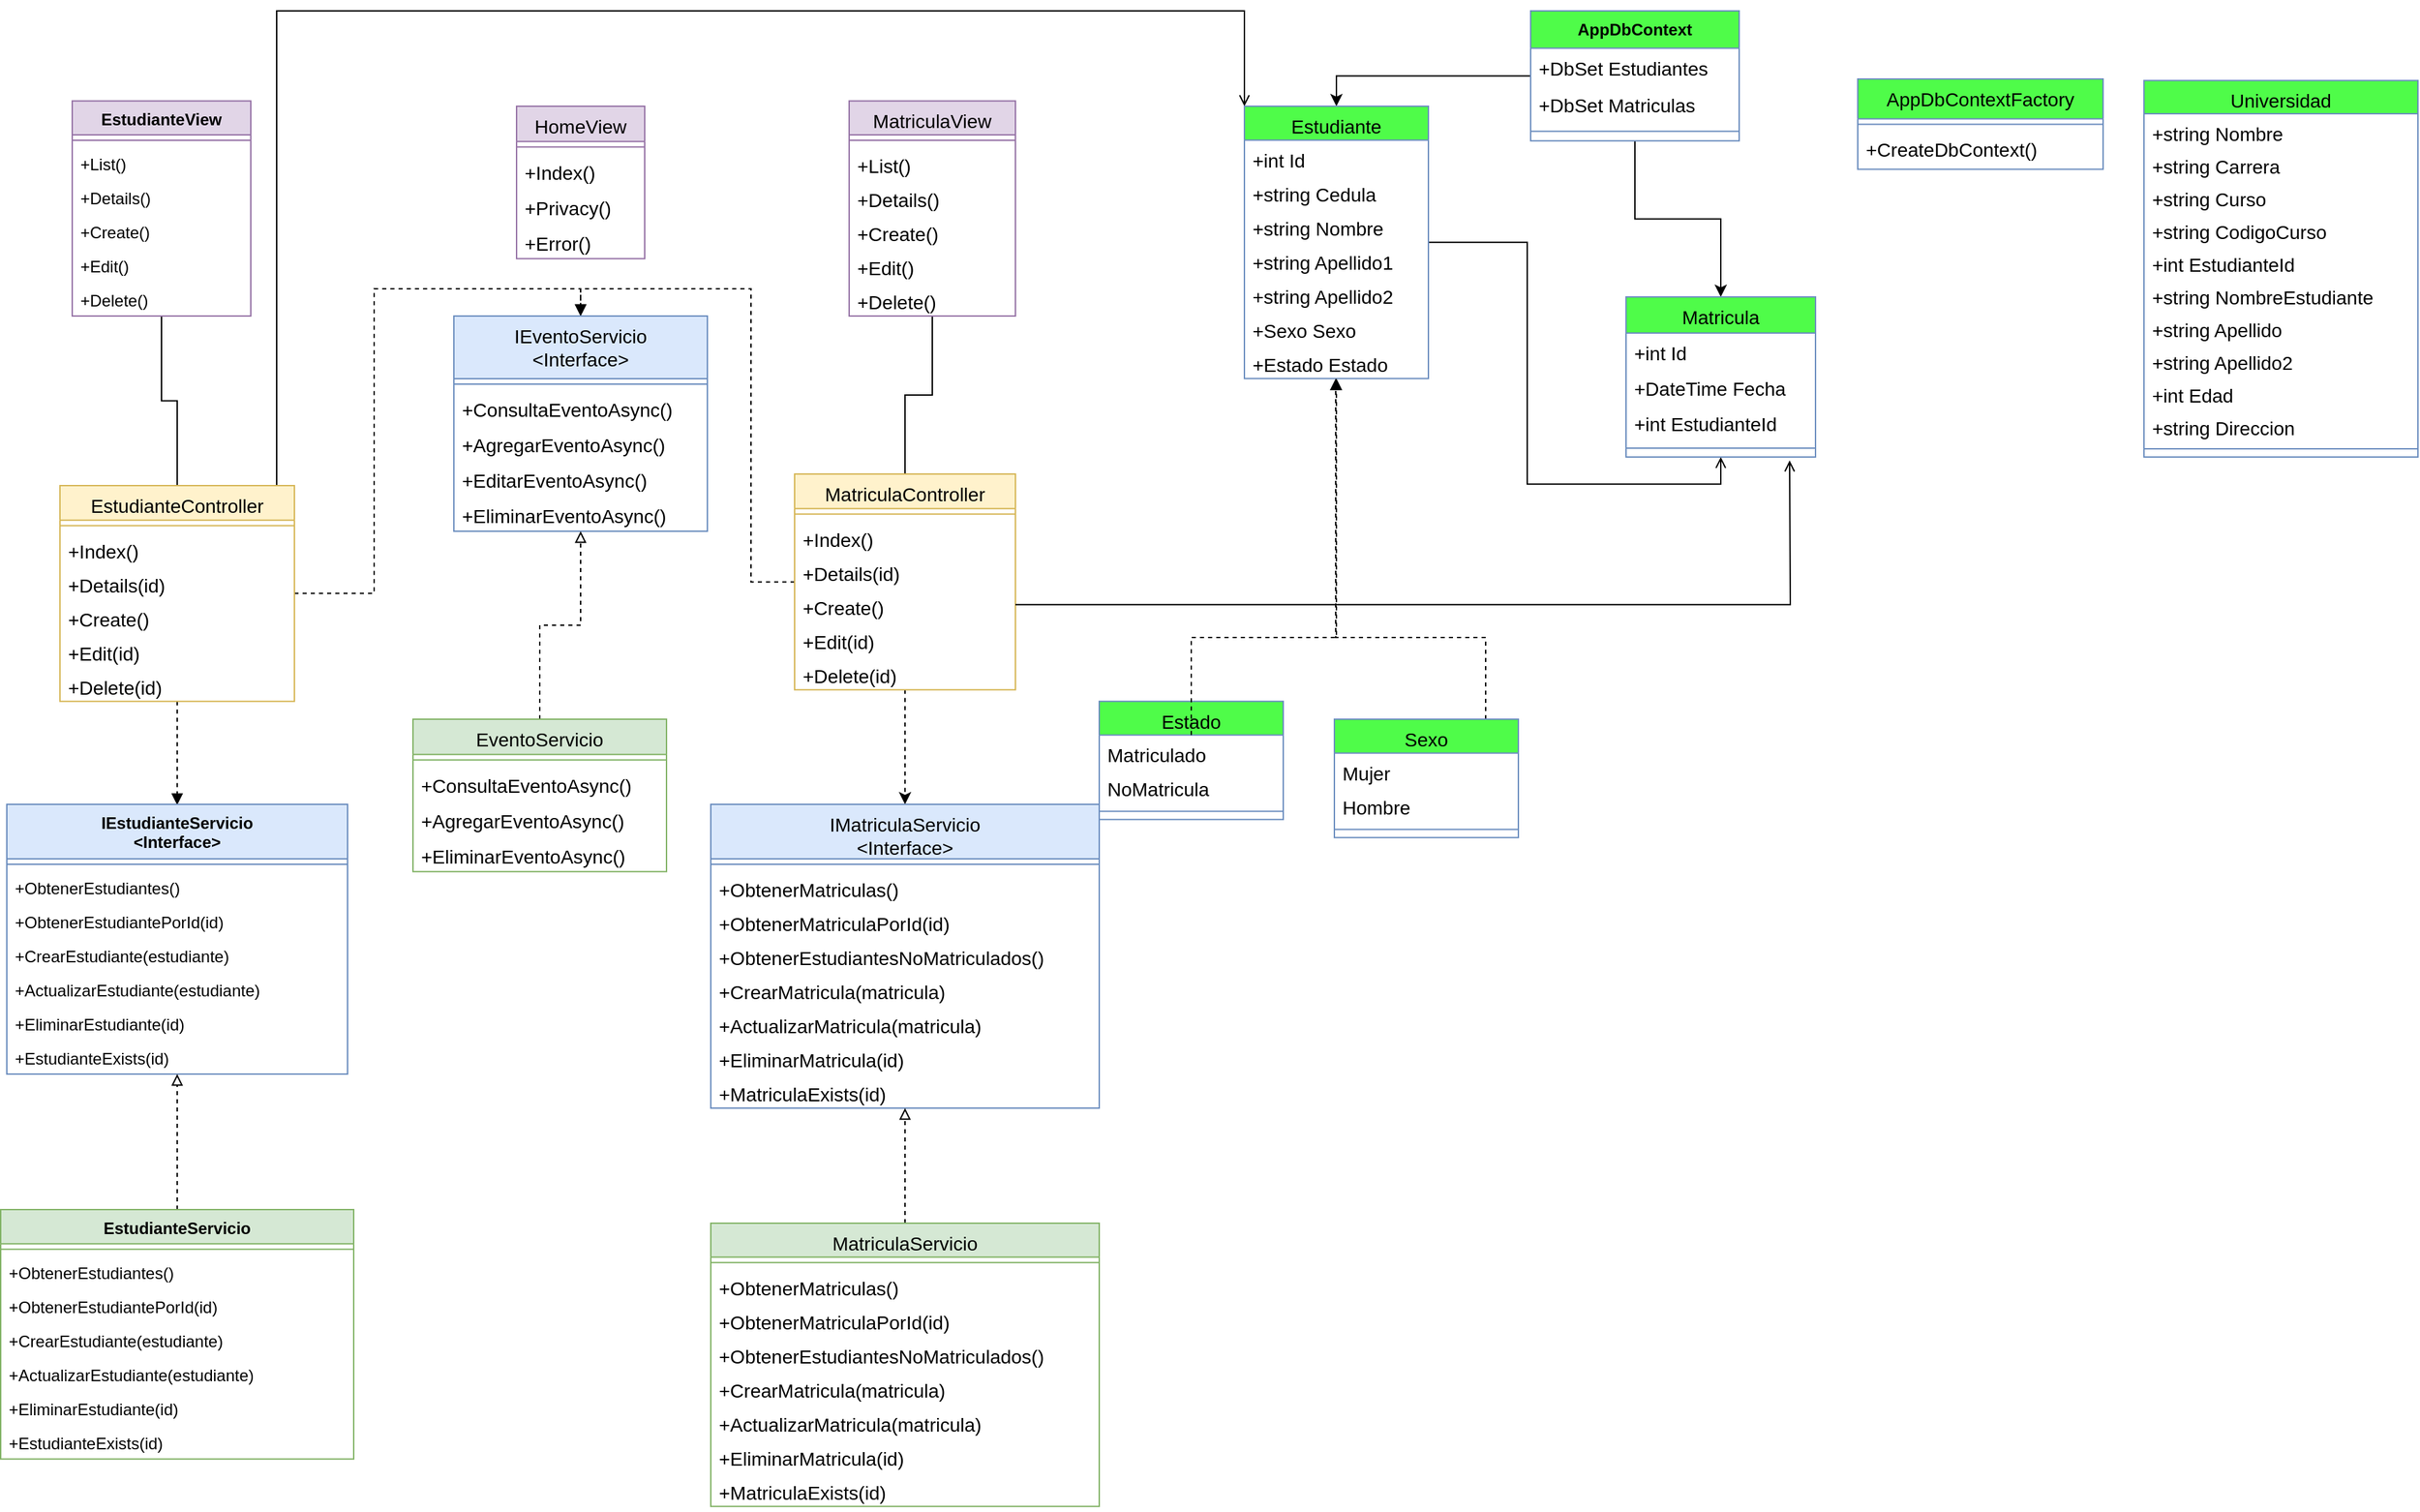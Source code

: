 <mxfile version="24.7.2" type="github">
  <diagram name="Página-1" id="KlLke5Kc2Lsp7d3f3QBQ">
    <mxGraphModel dx="2607" dy="1415" grid="1" gridSize="10" guides="1" tooltips="1" connect="1" arrows="1" fold="1" page="1" pageScale="1" pageWidth="827" pageHeight="1169" math="0" shadow="0">
      <root>
        <mxCell id="0" />
        <mxCell id="1" parent="0" />
        <mxCell id="TjqHUCjeoD6X1ulXglFG-1" style="edgeStyle=orthogonalEdgeStyle;rounded=0;orthogonalLoop=1;jettySize=auto;html=1;endArrow=block;endFill=1;dashed=1;fontStyle=0;fontSize=14;" parent="1" source="TjqHUCjeoD6X1ulXglFG-2" edge="1">
          <mxGeometry relative="1" as="geometry">
            <mxPoint x="257" y="773" as="targetPoint" />
          </mxGeometry>
        </mxCell>
        <mxCell id="iIenMckVEwDEyIIknZiC-3" style="edgeStyle=orthogonalEdgeStyle;rounded=0;orthogonalLoop=1;jettySize=auto;html=1;entryX=0.5;entryY=0;entryDx=0;entryDy=0;endArrow=block;endFill=1;dashed=1;" edge="1" parent="1" source="TjqHUCjeoD6X1ulXglFG-2" target="TjqHUCjeoD6X1ulXglFG-60">
          <mxGeometry relative="1" as="geometry" />
        </mxCell>
        <mxCell id="iIenMckVEwDEyIIknZiC-7" style="edgeStyle=orthogonalEdgeStyle;rounded=0;orthogonalLoop=1;jettySize=auto;html=1;endArrow=none;endFill=0;" edge="1" parent="1" source="TjqHUCjeoD6X1ulXglFG-2" target="TjqHUCjeoD6X1ulXglFG-238">
          <mxGeometry relative="1" as="geometry" />
        </mxCell>
        <mxCell id="iIenMckVEwDEyIIknZiC-11" style="edgeStyle=orthogonalEdgeStyle;rounded=0;orthogonalLoop=1;jettySize=auto;html=1;entryX=0;entryY=0;entryDx=0;entryDy=0;endArrow=open;endFill=0;" edge="1" parent="1" source="TjqHUCjeoD6X1ulXglFG-2" target="TjqHUCjeoD6X1ulXglFG-26">
          <mxGeometry relative="1" as="geometry">
            <Array as="points">
              <mxPoint x="330" y="190" />
              <mxPoint x="1040" y="190" />
            </Array>
          </mxGeometry>
        </mxCell>
        <mxCell id="TjqHUCjeoD6X1ulXglFG-2" value="EstudianteController" style="swimlane;fontStyle=0;align=center;verticalAlign=top;childLayout=stackLayout;horizontal=1;startSize=25.385;horizontalStack=0;resizeParent=1;resizeParentMax=0;resizeLast=0;collapsible=0;marginBottom=0;fillColor=#fff2cc;strokeColor=#d6b656;fontSize=14;" parent="1" vertex="1">
          <mxGeometry x="171" y="538.44" width="172" height="158.385" as="geometry" />
        </mxCell>
        <mxCell id="TjqHUCjeoD6X1ulXglFG-3" style="line;strokeWidth=1;fillColor=none;align=left;verticalAlign=middle;spacingTop=-1;spacingLeft=3;spacingRight=3;rotatable=0;labelPosition=right;points=[];portConstraint=eastwest;strokeColor=inherit;fontStyle=0;fontSize=14;" parent="TjqHUCjeoD6X1ulXglFG-2" vertex="1">
          <mxGeometry y="25.385" width="172" height="8" as="geometry" />
        </mxCell>
        <mxCell id="TjqHUCjeoD6X1ulXglFG-4" value="+Index()" style="text;strokeColor=none;fillColor=none;align=left;verticalAlign=top;spacingLeft=4;spacingRight=4;overflow=hidden;rotatable=0;points=[[0,0.5],[1,0.5]];portConstraint=eastwest;fontStyle=0;fontSize=14;" parent="TjqHUCjeoD6X1ulXglFG-2" vertex="1">
          <mxGeometry y="33.385" width="172" height="25" as="geometry" />
        </mxCell>
        <mxCell id="TjqHUCjeoD6X1ulXglFG-5" value="+Details(id)" style="text;strokeColor=none;fillColor=none;align=left;verticalAlign=top;spacingLeft=4;spacingRight=4;overflow=hidden;rotatable=0;points=[[0,0.5],[1,0.5]];portConstraint=eastwest;fontStyle=0;fontSize=14;" parent="TjqHUCjeoD6X1ulXglFG-2" vertex="1">
          <mxGeometry y="58.385" width="172" height="25" as="geometry" />
        </mxCell>
        <mxCell id="TjqHUCjeoD6X1ulXglFG-6" value="+Create()" style="text;strokeColor=none;fillColor=none;align=left;verticalAlign=top;spacingLeft=4;spacingRight=4;overflow=hidden;rotatable=0;points=[[0,0.5],[1,0.5]];portConstraint=eastwest;fontStyle=0;fontSize=14;" parent="TjqHUCjeoD6X1ulXglFG-2" vertex="1">
          <mxGeometry y="83.385" width="172" height="25" as="geometry" />
        </mxCell>
        <mxCell id="TjqHUCjeoD6X1ulXglFG-7" value="+Edit(id)" style="text;strokeColor=none;fillColor=none;align=left;verticalAlign=top;spacingLeft=4;spacingRight=4;overflow=hidden;rotatable=0;points=[[0,0.5],[1,0.5]];portConstraint=eastwest;fontStyle=0;fontSize=14;" parent="TjqHUCjeoD6X1ulXglFG-2" vertex="1">
          <mxGeometry y="108.385" width="172" height="25" as="geometry" />
        </mxCell>
        <mxCell id="TjqHUCjeoD6X1ulXglFG-8" value="+Delete(id)" style="text;strokeColor=none;fillColor=none;align=left;verticalAlign=top;spacingLeft=4;spacingRight=4;overflow=hidden;rotatable=0;points=[[0,0.5],[1,0.5]];portConstraint=eastwest;fontStyle=0;fontSize=14;" parent="TjqHUCjeoD6X1ulXglFG-2" vertex="1">
          <mxGeometry y="133.385" width="172" height="25" as="geometry" />
        </mxCell>
        <mxCell id="TjqHUCjeoD6X1ulXglFG-9" style="edgeStyle=orthogonalEdgeStyle;rounded=0;orthogonalLoop=1;jettySize=auto;html=1;fontStyle=0;fontSize=14;entryX=0.5;entryY=0;entryDx=0;entryDy=0;dashed=1;endArrow=block;endFill=1;" parent="1" source="TjqHUCjeoD6X1ulXglFG-10" target="TjqHUCjeoD6X1ulXglFG-60" edge="1">
          <mxGeometry relative="1" as="geometry" />
        </mxCell>
        <mxCell id="TjqHUCjeoD6X1ulXglFG-232" style="edgeStyle=orthogonalEdgeStyle;rounded=0;orthogonalLoop=1;jettySize=auto;html=1;entryX=0.5;entryY=0;entryDx=0;entryDy=0;dashed=1;fontStyle=0;fontSize=14;" parent="1" source="TjqHUCjeoD6X1ulXglFG-10" target="TjqHUCjeoD6X1ulXglFG-66" edge="1">
          <mxGeometry relative="1" as="geometry">
            <mxPoint x="820" y="700" as="targetPoint" />
          </mxGeometry>
        </mxCell>
        <mxCell id="iIenMckVEwDEyIIknZiC-5" style="edgeStyle=orthogonalEdgeStyle;rounded=0;orthogonalLoop=1;jettySize=auto;html=1;strokeColor=none;" edge="1" parent="1" source="TjqHUCjeoD6X1ulXglFG-10" target="TjqHUCjeoD6X1ulXglFG-245">
          <mxGeometry relative="1" as="geometry" />
        </mxCell>
        <mxCell id="iIenMckVEwDEyIIknZiC-6" style="edgeStyle=orthogonalEdgeStyle;rounded=0;orthogonalLoop=1;jettySize=auto;html=1;endArrow=none;endFill=0;" edge="1" parent="1" source="TjqHUCjeoD6X1ulXglFG-10" target="TjqHUCjeoD6X1ulXglFG-245">
          <mxGeometry relative="1" as="geometry" />
        </mxCell>
        <mxCell id="TjqHUCjeoD6X1ulXglFG-10" value="MatriculaController" style="swimlane;fontStyle=0;align=center;verticalAlign=top;childLayout=stackLayout;horizontal=1;startSize=25.385;horizontalStack=0;resizeParent=1;resizeParentMax=0;resizeLast=0;collapsible=0;marginBottom=0;fillColor=#fff2cc;strokeColor=#d6b656;fontSize=14;" parent="1" vertex="1">
          <mxGeometry x="710" y="530" width="162" height="158.385" as="geometry" />
        </mxCell>
        <mxCell id="TjqHUCjeoD6X1ulXglFG-11" style="line;strokeWidth=1;fillColor=none;align=left;verticalAlign=middle;spacingTop=-1;spacingLeft=3;spacingRight=3;rotatable=0;labelPosition=right;points=[];portConstraint=eastwest;strokeColor=inherit;fontStyle=0;fontSize=14;" parent="TjqHUCjeoD6X1ulXglFG-10" vertex="1">
          <mxGeometry y="25.385" width="162" height="8" as="geometry" />
        </mxCell>
        <mxCell id="TjqHUCjeoD6X1ulXglFG-12" value="+Index()" style="text;strokeColor=none;fillColor=none;align=left;verticalAlign=top;spacingLeft=4;spacingRight=4;overflow=hidden;rotatable=0;points=[[0,0.5],[1,0.5]];portConstraint=eastwest;fontStyle=0;fontSize=14;" parent="TjqHUCjeoD6X1ulXglFG-10" vertex="1">
          <mxGeometry y="33.385" width="162" height="25" as="geometry" />
        </mxCell>
        <mxCell id="TjqHUCjeoD6X1ulXglFG-13" value="+Details(id)" style="text;strokeColor=none;fillColor=none;align=left;verticalAlign=top;spacingLeft=4;spacingRight=4;overflow=hidden;rotatable=0;points=[[0,0.5],[1,0.5]];portConstraint=eastwest;fontStyle=0;fontSize=14;" parent="TjqHUCjeoD6X1ulXglFG-10" vertex="1">
          <mxGeometry y="58.385" width="162" height="25" as="geometry" />
        </mxCell>
        <mxCell id="iIenMckVEwDEyIIknZiC-9" style="edgeStyle=orthogonalEdgeStyle;rounded=0;orthogonalLoop=1;jettySize=auto;html=1;endArrow=open;endFill=0;" edge="1" parent="TjqHUCjeoD6X1ulXglFG-10" source="TjqHUCjeoD6X1ulXglFG-14">
          <mxGeometry relative="1" as="geometry">
            <mxPoint x="730" y="-10" as="targetPoint" />
          </mxGeometry>
        </mxCell>
        <mxCell id="TjqHUCjeoD6X1ulXglFG-14" value="+Create()" style="text;strokeColor=none;fillColor=none;align=left;verticalAlign=top;spacingLeft=4;spacingRight=4;overflow=hidden;rotatable=0;points=[[0,0.5],[1,0.5]];portConstraint=eastwest;fontStyle=0;fontSize=14;" parent="TjqHUCjeoD6X1ulXglFG-10" vertex="1">
          <mxGeometry y="83.385" width="162" height="25" as="geometry" />
        </mxCell>
        <mxCell id="TjqHUCjeoD6X1ulXglFG-15" value="+Edit(id)" style="text;strokeColor=none;fillColor=none;align=left;verticalAlign=top;spacingLeft=4;spacingRight=4;overflow=hidden;rotatable=0;points=[[0,0.5],[1,0.5]];portConstraint=eastwest;fontStyle=0;fontSize=14;" parent="TjqHUCjeoD6X1ulXglFG-10" vertex="1">
          <mxGeometry y="108.385" width="162" height="25" as="geometry" />
        </mxCell>
        <mxCell id="TjqHUCjeoD6X1ulXglFG-16" value="+Delete(id)" style="text;strokeColor=none;fillColor=none;align=left;verticalAlign=top;spacingLeft=4;spacingRight=4;overflow=hidden;rotatable=0;points=[[0,0.5],[1,0.5]];portConstraint=eastwest;fontStyle=0;fontSize=14;" parent="TjqHUCjeoD6X1ulXglFG-10" vertex="1">
          <mxGeometry y="133.385" width="162" height="25" as="geometry" />
        </mxCell>
        <mxCell id="TjqHUCjeoD6X1ulXglFG-17" style="edgeStyle=orthogonalEdgeStyle;rounded=0;orthogonalLoop=1;jettySize=auto;html=1;entryX=0.5;entryY=0;entryDx=0;entryDy=0;fontStyle=0;fontSize=14;" parent="1" source="TjqHUCjeoD6X1ulXglFG-19" target="TjqHUCjeoD6X1ulXglFG-26" edge="1">
          <mxGeometry relative="1" as="geometry" />
        </mxCell>
        <mxCell id="TjqHUCjeoD6X1ulXglFG-18" style="edgeStyle=orthogonalEdgeStyle;rounded=0;orthogonalLoop=1;jettySize=auto;html=1;fontStyle=0;fontSize=14;" parent="1" source="TjqHUCjeoD6X1ulXglFG-19" target="TjqHUCjeoD6X1ulXglFG-35" edge="1">
          <mxGeometry relative="1" as="geometry" />
        </mxCell>
        <mxCell id="TjqHUCjeoD6X1ulXglFG-19" value="AppDbContext" style="swimlane;fontStyle=1;align=center;verticalAlign=top;childLayout=stackLayout;horizontal=1;startSize=27.429;horizontalStack=0;resizeParent=1;resizeParentMax=0;resizeLast=0;collapsible=0;marginBottom=0;strokeColor=#6c8ebf;fontFamily=Helvetica;fontSize=12;fontColor=default;fillColor=#4FFC49;" parent="1" vertex="1">
          <mxGeometry x="1250" y="190" width="153" height="95.429" as="geometry" />
        </mxCell>
        <mxCell id="TjqHUCjeoD6X1ulXglFG-20" value="+DbSet Estudiantes" style="text;strokeColor=none;fillColor=none;align=left;verticalAlign=top;spacingLeft=4;spacingRight=4;overflow=hidden;rotatable=0;points=[[0,0.5],[1,0.5]];portConstraint=eastwest;fontFamily=Helvetica;fontSize=14;fontColor=default;fontStyle=0;" parent="TjqHUCjeoD6X1ulXglFG-19" vertex="1">
          <mxGeometry y="27.429" width="153" height="27" as="geometry" />
        </mxCell>
        <mxCell id="TjqHUCjeoD6X1ulXglFG-21" value="+DbSet Matriculas" style="text;strokeColor=none;fillColor=none;align=left;verticalAlign=top;spacingLeft=4;spacingRight=4;overflow=hidden;rotatable=0;points=[[0,0.5],[1,0.5]];portConstraint=eastwest;fontFamily=Helvetica;fontSize=14;fontColor=default;fontStyle=0;" parent="TjqHUCjeoD6X1ulXglFG-19" vertex="1">
          <mxGeometry y="54.429" width="153" height="27" as="geometry" />
        </mxCell>
        <mxCell id="TjqHUCjeoD6X1ulXglFG-22" style="line;strokeWidth=1;fillColor=#4FFC49;align=center;verticalAlign=top;spacingTop=-1;spacingLeft=3;spacingRight=3;rotatable=0;labelPosition=right;points=[];portConstraint=eastwest;strokeColor=#6c8ebf;fontFamily=Helvetica;fontSize=14;fontColor=default;fontStyle=0;" parent="TjqHUCjeoD6X1ulXglFG-19" vertex="1">
          <mxGeometry y="81.429" width="153" height="14" as="geometry" />
        </mxCell>
        <mxCell id="TjqHUCjeoD6X1ulXglFG-23" value="AppDbContextFactory" style="swimlane;fontStyle=0;align=center;verticalAlign=top;childLayout=stackLayout;horizontal=1;startSize=29.2;horizontalStack=0;resizeParent=1;resizeParentMax=0;resizeLast=0;collapsible=0;marginBottom=0;strokeColor=#6c8ebf;fontFamily=Helvetica;fontSize=14;fontColor=default;fillColor=#4FFC49;" parent="1" vertex="1">
          <mxGeometry x="1490" y="240.0" width="180" height="66.2" as="geometry" />
        </mxCell>
        <mxCell id="TjqHUCjeoD6X1ulXglFG-24" style="line;strokeWidth=1;fillColor=#4FFC49;align=center;verticalAlign=top;spacingTop=-1;spacingLeft=3;spacingRight=3;rotatable=0;labelPosition=right;points=[];portConstraint=eastwest;strokeColor=#6c8ebf;fontFamily=Helvetica;fontSize=14;fontColor=default;fontStyle=0;" parent="TjqHUCjeoD6X1ulXglFG-23" vertex="1">
          <mxGeometry y="29.2" width="180" height="8" as="geometry" />
        </mxCell>
        <mxCell id="TjqHUCjeoD6X1ulXglFG-25" value="+CreateDbContext()" style="text;strokeColor=none;fillColor=none;align=left;verticalAlign=top;spacingLeft=4;spacingRight=4;overflow=hidden;rotatable=0;points=[[0,0.5],[1,0.5]];portConstraint=eastwest;fontFamily=Helvetica;fontSize=14;fontColor=default;fontStyle=0;" parent="TjqHUCjeoD6X1ulXglFG-23" vertex="1">
          <mxGeometry y="37.2" width="180" height="29" as="geometry" />
        </mxCell>
        <mxCell id="iIenMckVEwDEyIIknZiC-4" style="edgeStyle=orthogonalEdgeStyle;rounded=0;orthogonalLoop=1;jettySize=auto;html=1;entryX=0.5;entryY=1;entryDx=0;entryDy=0;endArrow=open;endFill=0;" edge="1" parent="1" source="TjqHUCjeoD6X1ulXglFG-26" target="TjqHUCjeoD6X1ulXglFG-35">
          <mxGeometry relative="1" as="geometry" />
        </mxCell>
        <mxCell id="TjqHUCjeoD6X1ulXglFG-26" value="Estudiante" style="swimlane;fontStyle=0;align=center;verticalAlign=top;childLayout=stackLayout;horizontal=1;startSize=24.824;horizontalStack=0;resizeParent=1;resizeParentMax=0;resizeLast=0;collapsible=0;marginBottom=0;fillColor=#4FFC49;strokeColor=#6c8ebf;fontSize=14;" parent="1" vertex="1">
          <mxGeometry x="1040" y="260" width="135" height="199.824" as="geometry" />
        </mxCell>
        <mxCell id="TjqHUCjeoD6X1ulXglFG-27" value="+int Id" style="text;strokeColor=none;fillColor=none;align=left;verticalAlign=top;spacingLeft=4;spacingRight=4;overflow=hidden;rotatable=0;points=[[0,0.5],[1,0.5]];portConstraint=eastwest;fontStyle=0;fontSize=14;" parent="TjqHUCjeoD6X1ulXglFG-26" vertex="1">
          <mxGeometry y="24.824" width="135" height="25" as="geometry" />
        </mxCell>
        <mxCell id="TjqHUCjeoD6X1ulXglFG-28" value="+string Cedula" style="text;strokeColor=none;fillColor=none;align=left;verticalAlign=top;spacingLeft=4;spacingRight=4;overflow=hidden;rotatable=0;points=[[0,0.5],[1,0.5]];portConstraint=eastwest;fontStyle=0;fontSize=14;" parent="TjqHUCjeoD6X1ulXglFG-26" vertex="1">
          <mxGeometry y="49.824" width="135" height="25" as="geometry" />
        </mxCell>
        <mxCell id="TjqHUCjeoD6X1ulXglFG-29" value="+string Nombre" style="text;strokeColor=none;fillColor=none;align=left;verticalAlign=top;spacingLeft=4;spacingRight=4;overflow=hidden;rotatable=0;points=[[0,0.5],[1,0.5]];portConstraint=eastwest;fontStyle=0;fontSize=14;" parent="TjqHUCjeoD6X1ulXglFG-26" vertex="1">
          <mxGeometry y="74.824" width="135" height="25" as="geometry" />
        </mxCell>
        <mxCell id="TjqHUCjeoD6X1ulXglFG-30" value="+string Apellido1" style="text;strokeColor=none;fillColor=none;align=left;verticalAlign=top;spacingLeft=4;spacingRight=4;overflow=hidden;rotatable=0;points=[[0,0.5],[1,0.5]];portConstraint=eastwest;fontStyle=0;fontSize=14;" parent="TjqHUCjeoD6X1ulXglFG-26" vertex="1">
          <mxGeometry y="99.824" width="135" height="25" as="geometry" />
        </mxCell>
        <mxCell id="TjqHUCjeoD6X1ulXglFG-31" value="+string Apellido2" style="text;strokeColor=none;fillColor=none;align=left;verticalAlign=top;spacingLeft=4;spacingRight=4;overflow=hidden;rotatable=0;points=[[0,0.5],[1,0.5]];portConstraint=eastwest;fontStyle=0;fontSize=14;" parent="TjqHUCjeoD6X1ulXglFG-26" vertex="1">
          <mxGeometry y="124.824" width="135" height="25" as="geometry" />
        </mxCell>
        <mxCell id="TjqHUCjeoD6X1ulXglFG-32" value="+Sexo Sexo" style="text;strokeColor=none;fillColor=none;align=left;verticalAlign=top;spacingLeft=4;spacingRight=4;overflow=hidden;rotatable=0;points=[[0,0.5],[1,0.5]];portConstraint=eastwest;fontStyle=0;fontSize=14;" parent="TjqHUCjeoD6X1ulXglFG-26" vertex="1">
          <mxGeometry y="149.824" width="135" height="25" as="geometry" />
        </mxCell>
        <mxCell id="TjqHUCjeoD6X1ulXglFG-33" value="+Estado Estado" style="text;strokeColor=none;fillColor=none;align=left;verticalAlign=top;spacingLeft=4;spacingRight=4;overflow=hidden;rotatable=0;points=[[0,0.5],[1,0.5]];portConstraint=eastwest;fontStyle=0;fontSize=14;" parent="TjqHUCjeoD6X1ulXglFG-26" vertex="1">
          <mxGeometry y="174.824" width="135" height="25" as="geometry" />
        </mxCell>
        <mxCell id="TjqHUCjeoD6X1ulXglFG-35" value="Matricula" style="swimlane;fontStyle=0;align=center;verticalAlign=top;childLayout=stackLayout;horizontal=1;startSize=26.444;horizontalStack=0;resizeParent=1;resizeParentMax=0;resizeLast=0;collapsible=0;marginBottom=0;strokeColor=#6c8ebf;fontFamily=Helvetica;fontSize=14;fontColor=default;fillColor=#4FFC49;" parent="1" vertex="1">
          <mxGeometry x="1320" y="400" width="139" height="117.444" as="geometry" />
        </mxCell>
        <mxCell id="TjqHUCjeoD6X1ulXglFG-36" value="+int Id" style="text;strokeColor=none;fillColor=none;align=left;verticalAlign=top;spacingLeft=4;spacingRight=4;overflow=hidden;rotatable=0;points=[[0,0.5],[1,0.5]];portConstraint=eastwest;fontFamily=Helvetica;fontSize=14;fontColor=default;fontStyle=0;" parent="TjqHUCjeoD6X1ulXglFG-35" vertex="1">
          <mxGeometry y="26.444" width="139" height="26" as="geometry" />
        </mxCell>
        <mxCell id="TjqHUCjeoD6X1ulXglFG-37" value="+DateTime Fecha" style="text;strokeColor=none;fillColor=none;align=left;verticalAlign=top;spacingLeft=4;spacingRight=4;overflow=hidden;rotatable=0;points=[[0,0.5],[1,0.5]];portConstraint=eastwest;fontFamily=Helvetica;fontSize=14;fontColor=default;fontStyle=0;" parent="TjqHUCjeoD6X1ulXglFG-35" vertex="1">
          <mxGeometry y="52.444" width="139" height="26" as="geometry" />
        </mxCell>
        <mxCell id="TjqHUCjeoD6X1ulXglFG-38" value="+int EstudianteId" style="text;strokeColor=none;fillColor=none;align=left;verticalAlign=top;spacingLeft=4;spacingRight=4;overflow=hidden;rotatable=0;points=[[0,0.5],[1,0.5]];portConstraint=eastwest;fontFamily=Helvetica;fontSize=14;fontColor=default;fontStyle=0;" parent="TjqHUCjeoD6X1ulXglFG-35" vertex="1">
          <mxGeometry y="78.444" width="139" height="26" as="geometry" />
        </mxCell>
        <mxCell id="TjqHUCjeoD6X1ulXglFG-39" style="line;strokeWidth=1;fillColor=#4FFC49;align=center;verticalAlign=top;spacingTop=-1;spacingLeft=3;spacingRight=3;rotatable=0;labelPosition=right;points=[];portConstraint=eastwest;strokeColor=#6c8ebf;fontFamily=Helvetica;fontSize=14;fontColor=default;fontStyle=0;" parent="TjqHUCjeoD6X1ulXglFG-35" vertex="1">
          <mxGeometry y="104.444" width="139" height="13" as="geometry" />
        </mxCell>
        <mxCell id="TjqHUCjeoD6X1ulXglFG-40" value="Universidad" style="swimlane;fontStyle=0;align=center;verticalAlign=top;childLayout=stackLayout;horizontal=1;startSize=24.348;horizontalStack=0;resizeParent=1;resizeParentMax=0;resizeLast=0;collapsible=0;marginBottom=0;strokeColor=#6c8ebf;fontFamily=Helvetica;fontSize=14;fontColor=default;fillColor=#4FFC49;" parent="1" vertex="1">
          <mxGeometry x="1700" y="241.1" width="201" height="276.348" as="geometry" />
        </mxCell>
        <mxCell id="TjqHUCjeoD6X1ulXglFG-41" value="+string Nombre" style="text;strokeColor=none;fillColor=none;align=left;verticalAlign=top;spacingLeft=4;spacingRight=4;overflow=hidden;rotatable=0;points=[[0,0.5],[1,0.5]];portConstraint=eastwest;fontFamily=Helvetica;fontSize=14;fontColor=default;fontStyle=0;" parent="TjqHUCjeoD6X1ulXglFG-40" vertex="1">
          <mxGeometry y="24.348" width="201" height="24" as="geometry" />
        </mxCell>
        <mxCell id="TjqHUCjeoD6X1ulXglFG-42" value="+string Carrera" style="text;strokeColor=none;fillColor=none;align=left;verticalAlign=top;spacingLeft=4;spacingRight=4;overflow=hidden;rotatable=0;points=[[0,0.5],[1,0.5]];portConstraint=eastwest;fontFamily=Helvetica;fontSize=14;fontColor=default;fontStyle=0;" parent="TjqHUCjeoD6X1ulXglFG-40" vertex="1">
          <mxGeometry y="48.348" width="201" height="24" as="geometry" />
        </mxCell>
        <mxCell id="TjqHUCjeoD6X1ulXglFG-43" value="+string Curso" style="text;strokeColor=none;fillColor=none;align=left;verticalAlign=top;spacingLeft=4;spacingRight=4;overflow=hidden;rotatable=0;points=[[0,0.5],[1,0.5]];portConstraint=eastwest;fontFamily=Helvetica;fontSize=14;fontColor=default;fontStyle=0;" parent="TjqHUCjeoD6X1ulXglFG-40" vertex="1">
          <mxGeometry y="72.348" width="201" height="24" as="geometry" />
        </mxCell>
        <mxCell id="TjqHUCjeoD6X1ulXglFG-44" value="+string CodigoCurso" style="text;strokeColor=none;fillColor=none;align=left;verticalAlign=top;spacingLeft=4;spacingRight=4;overflow=hidden;rotatable=0;points=[[0,0.5],[1,0.5]];portConstraint=eastwest;fontFamily=Helvetica;fontSize=14;fontColor=default;fontStyle=0;" parent="TjqHUCjeoD6X1ulXglFG-40" vertex="1">
          <mxGeometry y="96.348" width="201" height="24" as="geometry" />
        </mxCell>
        <mxCell id="TjqHUCjeoD6X1ulXglFG-45" value="+int EstudianteId" style="text;strokeColor=none;fillColor=none;align=left;verticalAlign=top;spacingLeft=4;spacingRight=4;overflow=hidden;rotatable=0;points=[[0,0.5],[1,0.5]];portConstraint=eastwest;fontFamily=Helvetica;fontSize=14;fontColor=default;fontStyle=0;" parent="TjqHUCjeoD6X1ulXglFG-40" vertex="1">
          <mxGeometry y="120.348" width="201" height="24" as="geometry" />
        </mxCell>
        <mxCell id="TjqHUCjeoD6X1ulXglFG-46" value="+string NombreEstudiante" style="text;strokeColor=none;fillColor=none;align=left;verticalAlign=top;spacingLeft=4;spacingRight=4;overflow=hidden;rotatable=0;points=[[0,0.5],[1,0.5]];portConstraint=eastwest;fontFamily=Helvetica;fontSize=14;fontColor=default;fontStyle=0;" parent="TjqHUCjeoD6X1ulXglFG-40" vertex="1">
          <mxGeometry y="144.348" width="201" height="24" as="geometry" />
        </mxCell>
        <mxCell id="TjqHUCjeoD6X1ulXglFG-47" value="+string Apellido" style="text;strokeColor=none;fillColor=none;align=left;verticalAlign=top;spacingLeft=4;spacingRight=4;overflow=hidden;rotatable=0;points=[[0,0.5],[1,0.5]];portConstraint=eastwest;fontFamily=Helvetica;fontSize=14;fontColor=default;fontStyle=0;" parent="TjqHUCjeoD6X1ulXglFG-40" vertex="1">
          <mxGeometry y="168.348" width="201" height="24" as="geometry" />
        </mxCell>
        <mxCell id="TjqHUCjeoD6X1ulXglFG-48" value="+string Apellido2" style="text;strokeColor=none;fillColor=none;align=left;verticalAlign=top;spacingLeft=4;spacingRight=4;overflow=hidden;rotatable=0;points=[[0,0.5],[1,0.5]];portConstraint=eastwest;fontFamily=Helvetica;fontSize=14;fontColor=default;fontStyle=0;" parent="TjqHUCjeoD6X1ulXglFG-40" vertex="1">
          <mxGeometry y="192.348" width="201" height="24" as="geometry" />
        </mxCell>
        <mxCell id="TjqHUCjeoD6X1ulXglFG-49" value="+int Edad" style="text;strokeColor=none;fillColor=none;align=left;verticalAlign=top;spacingLeft=4;spacingRight=4;overflow=hidden;rotatable=0;points=[[0,0.5],[1,0.5]];portConstraint=eastwest;fontFamily=Helvetica;fontSize=14;fontColor=default;fontStyle=0;" parent="TjqHUCjeoD6X1ulXglFG-40" vertex="1">
          <mxGeometry y="216.348" width="201" height="24" as="geometry" />
        </mxCell>
        <mxCell id="TjqHUCjeoD6X1ulXglFG-50" value="+string Direccion" style="text;strokeColor=none;fillColor=none;align=left;verticalAlign=top;spacingLeft=4;spacingRight=4;overflow=hidden;rotatable=0;points=[[0,0.5],[1,0.5]];portConstraint=eastwest;fontFamily=Helvetica;fontSize=14;fontColor=default;fontStyle=0;" parent="TjqHUCjeoD6X1ulXglFG-40" vertex="1">
          <mxGeometry y="240.348" width="201" height="24" as="geometry" />
        </mxCell>
        <mxCell id="TjqHUCjeoD6X1ulXglFG-51" style="line;strokeWidth=1;fillColor=#4FFC49;align=center;verticalAlign=top;spacingTop=-1;spacingLeft=3;spacingRight=3;rotatable=0;labelPosition=right;points=[];portConstraint=eastwest;strokeColor=#6c8ebf;fontFamily=Helvetica;fontSize=14;fontColor=default;fontStyle=0;" parent="TjqHUCjeoD6X1ulXglFG-40" vertex="1">
          <mxGeometry y="264.348" width="201" height="12" as="geometry" />
        </mxCell>
        <mxCell id="TjqHUCjeoD6X1ulXglFG-52" value="IEstudianteServicio&#xa;&lt;Interface&gt;" style="swimlane;fontStyle=1;align=center;verticalAlign=top;childLayout=stackLayout;horizontal=1;startSize=40;horizontalStack=0;resizeParent=1;resizeParentMax=0;resizeLast=0;collapsible=0;marginBottom=0;fillColor=#dae8fc;strokeColor=#6c8ebf;" parent="1" vertex="1">
          <mxGeometry x="132" y="772.5" width="250" height="198" as="geometry" />
        </mxCell>
        <mxCell id="TjqHUCjeoD6X1ulXglFG-53" style="line;strokeWidth=1;fillColor=none;align=left;verticalAlign=middle;spacingTop=-1;spacingLeft=3;spacingRight=3;rotatable=0;labelPosition=right;points=[];portConstraint=eastwest;strokeColor=inherit;" parent="TjqHUCjeoD6X1ulXglFG-52" vertex="1">
          <mxGeometry y="40" width="250" height="8" as="geometry" />
        </mxCell>
        <mxCell id="TjqHUCjeoD6X1ulXglFG-54" value="+ObtenerEstudiantes()" style="text;strokeColor=none;fillColor=none;align=left;verticalAlign=top;spacingLeft=4;spacingRight=4;overflow=hidden;rotatable=0;points=[[0,0.5],[1,0.5]];portConstraint=eastwest;" parent="TjqHUCjeoD6X1ulXglFG-52" vertex="1">
          <mxGeometry y="48" width="250" height="25" as="geometry" />
        </mxCell>
        <mxCell id="TjqHUCjeoD6X1ulXglFG-55" value="+ObtenerEstudiantePorId(id)" style="text;strokeColor=none;fillColor=none;align=left;verticalAlign=top;spacingLeft=4;spacingRight=4;overflow=hidden;rotatable=0;points=[[0,0.5],[1,0.5]];portConstraint=eastwest;" parent="TjqHUCjeoD6X1ulXglFG-52" vertex="1">
          <mxGeometry y="73" width="250" height="25" as="geometry" />
        </mxCell>
        <mxCell id="TjqHUCjeoD6X1ulXglFG-56" value="+CrearEstudiante(estudiante)" style="text;strokeColor=none;fillColor=none;align=left;verticalAlign=top;spacingLeft=4;spacingRight=4;overflow=hidden;rotatable=0;points=[[0,0.5],[1,0.5]];portConstraint=eastwest;" parent="TjqHUCjeoD6X1ulXglFG-52" vertex="1">
          <mxGeometry y="98" width="250" height="25" as="geometry" />
        </mxCell>
        <mxCell id="TjqHUCjeoD6X1ulXglFG-57" value="+ActualizarEstudiante(estudiante)" style="text;strokeColor=none;fillColor=none;align=left;verticalAlign=top;spacingLeft=4;spacingRight=4;overflow=hidden;rotatable=0;points=[[0,0.5],[1,0.5]];portConstraint=eastwest;" parent="TjqHUCjeoD6X1ulXglFG-52" vertex="1">
          <mxGeometry y="123" width="250" height="25" as="geometry" />
        </mxCell>
        <mxCell id="TjqHUCjeoD6X1ulXglFG-58" value="+EliminarEstudiante(id)" style="text;strokeColor=none;fillColor=none;align=left;verticalAlign=top;spacingLeft=4;spacingRight=4;overflow=hidden;rotatable=0;points=[[0,0.5],[1,0.5]];portConstraint=eastwest;" parent="TjqHUCjeoD6X1ulXglFG-52" vertex="1">
          <mxGeometry y="148" width="250" height="25" as="geometry" />
        </mxCell>
        <mxCell id="TjqHUCjeoD6X1ulXglFG-59" value="+EstudianteExists(id)" style="text;strokeColor=none;fillColor=none;align=left;verticalAlign=top;spacingLeft=4;spacingRight=4;overflow=hidden;rotatable=0;points=[[0,0.5],[1,0.5]];portConstraint=eastwest;" parent="TjqHUCjeoD6X1ulXglFG-52" vertex="1">
          <mxGeometry y="173" width="250" height="25" as="geometry" />
        </mxCell>
        <mxCell id="TjqHUCjeoD6X1ulXglFG-60" value="IEventoServicio&#xa;&lt;Interface&gt;&#xa;" style="swimlane;fontStyle=0;align=center;verticalAlign=top;childLayout=stackLayout;horizontal=1;startSize=46;horizontalStack=0;resizeParent=1;resizeParentMax=0;resizeLast=0;collapsible=0;marginBottom=0;fillColor=#dae8fc;strokeColor=#6c8ebf;fontSize=14;" parent="1" vertex="1">
          <mxGeometry x="460" y="414.01" width="186" height="158" as="geometry" />
        </mxCell>
        <mxCell id="TjqHUCjeoD6X1ulXglFG-61" style="line;strokeWidth=1;fillColor=none;align=left;verticalAlign=middle;spacingTop=-1;spacingLeft=3;spacingRight=3;rotatable=0;labelPosition=right;points=[];portConstraint=eastwest;strokeColor=inherit;fontStyle=0;fontSize=14;" parent="TjqHUCjeoD6X1ulXglFG-60" vertex="1">
          <mxGeometry y="46" width="186" height="8" as="geometry" />
        </mxCell>
        <mxCell id="TjqHUCjeoD6X1ulXglFG-62" value="+ConsultaEventoAsync()" style="text;strokeColor=none;fillColor=none;align=left;verticalAlign=top;spacingLeft=4;spacingRight=4;overflow=hidden;rotatable=0;points=[[0,0.5],[1,0.5]];portConstraint=eastwest;fontStyle=0;fontSize=14;" parent="TjqHUCjeoD6X1ulXglFG-60" vertex="1">
          <mxGeometry y="54" width="186" height="26" as="geometry" />
        </mxCell>
        <mxCell id="TjqHUCjeoD6X1ulXglFG-63" value="+AgregarEventoAsync()" style="text;strokeColor=none;fillColor=none;align=left;verticalAlign=top;spacingLeft=4;spacingRight=4;overflow=hidden;rotatable=0;points=[[0,0.5],[1,0.5]];portConstraint=eastwest;fontStyle=0;fontSize=14;" parent="TjqHUCjeoD6X1ulXglFG-60" vertex="1">
          <mxGeometry y="80" width="186" height="26" as="geometry" />
        </mxCell>
        <mxCell id="TjqHUCjeoD6X1ulXglFG-64" value="+EditarEventoAsync()" style="text;strokeColor=none;fillColor=none;align=left;verticalAlign=top;spacingLeft=4;spacingRight=4;overflow=hidden;rotatable=0;points=[[0,0.5],[1,0.5]];portConstraint=eastwest;fontStyle=0;fontSize=14;" parent="TjqHUCjeoD6X1ulXglFG-60" vertex="1">
          <mxGeometry y="106" width="186" height="26" as="geometry" />
        </mxCell>
        <mxCell id="TjqHUCjeoD6X1ulXglFG-65" value="+EliminarEventoAsync()" style="text;strokeColor=none;fillColor=none;align=left;verticalAlign=top;spacingLeft=4;spacingRight=4;overflow=hidden;rotatable=0;points=[[0,0.5],[1,0.5]];portConstraint=eastwest;fontStyle=0;fontSize=14;" parent="TjqHUCjeoD6X1ulXglFG-60" vertex="1">
          <mxGeometry y="132" width="186" height="26" as="geometry" />
        </mxCell>
        <mxCell id="TjqHUCjeoD6X1ulXglFG-66" value="IMatriculaServicio&#xa;&lt;Interface&gt;" style="swimlane;fontStyle=0;align=center;verticalAlign=top;childLayout=stackLayout;horizontal=1;startSize=40;horizontalStack=0;resizeParent=1;resizeParentMax=0;resizeLast=0;collapsible=0;marginBottom=0;fillColor=#dae8fc;strokeColor=#6c8ebf;fontSize=14;" parent="1" vertex="1">
          <mxGeometry x="648.5" y="772.5" width="285" height="223" as="geometry" />
        </mxCell>
        <mxCell id="TjqHUCjeoD6X1ulXglFG-67" style="line;strokeWidth=1;fillColor=none;align=left;verticalAlign=middle;spacingTop=-1;spacingLeft=3;spacingRight=3;rotatable=0;labelPosition=right;points=[];portConstraint=eastwest;strokeColor=inherit;fontStyle=0;fontSize=14;" parent="TjqHUCjeoD6X1ulXglFG-66" vertex="1">
          <mxGeometry y="40" width="285" height="8" as="geometry" />
        </mxCell>
        <mxCell id="TjqHUCjeoD6X1ulXglFG-68" value="+ObtenerMatriculas()" style="text;strokeColor=none;fillColor=none;align=left;verticalAlign=top;spacingLeft=4;spacingRight=4;overflow=hidden;rotatable=0;points=[[0,0.5],[1,0.5]];portConstraint=eastwest;fontStyle=0;fontSize=14;" parent="TjqHUCjeoD6X1ulXglFG-66" vertex="1">
          <mxGeometry y="48" width="285" height="25" as="geometry" />
        </mxCell>
        <mxCell id="TjqHUCjeoD6X1ulXglFG-69" value="+ObtenerMatriculaPorId(id)" style="text;strokeColor=none;fillColor=none;align=left;verticalAlign=top;spacingLeft=4;spacingRight=4;overflow=hidden;rotatable=0;points=[[0,0.5],[1,0.5]];portConstraint=eastwest;fontStyle=0;fontSize=14;" parent="TjqHUCjeoD6X1ulXglFG-66" vertex="1">
          <mxGeometry y="73" width="285" height="25" as="geometry" />
        </mxCell>
        <mxCell id="TjqHUCjeoD6X1ulXglFG-70" value="+ObtenerEstudiantesNoMatriculados()" style="text;strokeColor=none;fillColor=none;align=left;verticalAlign=top;spacingLeft=4;spacingRight=4;overflow=hidden;rotatable=0;points=[[0,0.5],[1,0.5]];portConstraint=eastwest;fontStyle=0;fontSize=14;" parent="TjqHUCjeoD6X1ulXglFG-66" vertex="1">
          <mxGeometry y="98" width="285" height="25" as="geometry" />
        </mxCell>
        <mxCell id="TjqHUCjeoD6X1ulXglFG-71" value="+CrearMatricula(matricula)" style="text;strokeColor=none;fillColor=none;align=left;verticalAlign=top;spacingLeft=4;spacingRight=4;overflow=hidden;rotatable=0;points=[[0,0.5],[1,0.5]];portConstraint=eastwest;fontStyle=0;fontSize=14;" parent="TjqHUCjeoD6X1ulXglFG-66" vertex="1">
          <mxGeometry y="123" width="285" height="25" as="geometry" />
        </mxCell>
        <mxCell id="TjqHUCjeoD6X1ulXglFG-72" value="+ActualizarMatricula(matricula)" style="text;strokeColor=none;fillColor=none;align=left;verticalAlign=top;spacingLeft=4;spacingRight=4;overflow=hidden;rotatable=0;points=[[0,0.5],[1,0.5]];portConstraint=eastwest;fontStyle=0;fontSize=14;" parent="TjqHUCjeoD6X1ulXglFG-66" vertex="1">
          <mxGeometry y="148" width="285" height="25" as="geometry" />
        </mxCell>
        <mxCell id="TjqHUCjeoD6X1ulXglFG-73" value="+EliminarMatricula(id)" style="text;strokeColor=none;fillColor=none;align=left;verticalAlign=top;spacingLeft=4;spacingRight=4;overflow=hidden;rotatable=0;points=[[0,0.5],[1,0.5]];portConstraint=eastwest;fontStyle=0;fontSize=14;" parent="TjqHUCjeoD6X1ulXglFG-66" vertex="1">
          <mxGeometry y="173" width="285" height="25" as="geometry" />
        </mxCell>
        <mxCell id="TjqHUCjeoD6X1ulXglFG-74" value="+MatriculaExists(id)" style="text;strokeColor=none;fillColor=none;align=left;verticalAlign=top;spacingLeft=4;spacingRight=4;overflow=hidden;rotatable=0;points=[[0,0.5],[1,0.5]];portConstraint=eastwest;fontStyle=0;fontSize=14;" parent="TjqHUCjeoD6X1ulXglFG-66" vertex="1">
          <mxGeometry y="198" width="285" height="25" as="geometry" />
        </mxCell>
        <mxCell id="TjqHUCjeoD6X1ulXglFG-234" style="edgeStyle=orthogonalEdgeStyle;rounded=0;orthogonalLoop=1;jettySize=auto;html=1;endArrow=block;endFill=0;dashed=1;fontStyle=0;fontSize=14;" parent="1" source="TjqHUCjeoD6X1ulXglFG-75" target="TjqHUCjeoD6X1ulXglFG-52" edge="1">
          <mxGeometry relative="1" as="geometry">
            <Array as="points" />
          </mxGeometry>
        </mxCell>
        <mxCell id="TjqHUCjeoD6X1ulXglFG-75" value="EstudianteServicio" style="swimlane;fontStyle=1;align=center;verticalAlign=top;childLayout=stackLayout;horizontal=1;startSize=25.067;horizontalStack=0;resizeParent=1;resizeParentMax=0;resizeLast=0;collapsible=0;marginBottom=0;fillColor=#d5e8d4;strokeColor=#82b366;" parent="1" vertex="1">
          <mxGeometry x="127.5" y="1070" width="259" height="183.067" as="geometry" />
        </mxCell>
        <mxCell id="TjqHUCjeoD6X1ulXglFG-76" style="line;strokeWidth=1;fillColor=none;align=left;verticalAlign=middle;spacingTop=-1;spacingLeft=3;spacingRight=3;rotatable=0;labelPosition=right;points=[];portConstraint=eastwest;strokeColor=inherit;" parent="TjqHUCjeoD6X1ulXglFG-75" vertex="1">
          <mxGeometry y="25.067" width="259" height="8" as="geometry" />
        </mxCell>
        <mxCell id="TjqHUCjeoD6X1ulXglFG-77" value="+ObtenerEstudiantes()" style="text;strokeColor=none;fillColor=none;align=left;verticalAlign=top;spacingLeft=4;spacingRight=4;overflow=hidden;rotatable=0;points=[[0,0.5],[1,0.5]];portConstraint=eastwest;" parent="TjqHUCjeoD6X1ulXglFG-75" vertex="1">
          <mxGeometry y="33.067" width="259" height="25" as="geometry" />
        </mxCell>
        <mxCell id="TjqHUCjeoD6X1ulXglFG-78" value="+ObtenerEstudiantePorId(id)" style="text;strokeColor=none;fillColor=none;align=left;verticalAlign=top;spacingLeft=4;spacingRight=4;overflow=hidden;rotatable=0;points=[[0,0.5],[1,0.5]];portConstraint=eastwest;" parent="TjqHUCjeoD6X1ulXglFG-75" vertex="1">
          <mxGeometry y="58.067" width="259" height="25" as="geometry" />
        </mxCell>
        <mxCell id="TjqHUCjeoD6X1ulXglFG-79" value="+CrearEstudiante(estudiante)" style="text;strokeColor=none;fillColor=none;align=left;verticalAlign=top;spacingLeft=4;spacingRight=4;overflow=hidden;rotatable=0;points=[[0,0.5],[1,0.5]];portConstraint=eastwest;" parent="TjqHUCjeoD6X1ulXglFG-75" vertex="1">
          <mxGeometry y="83.067" width="259" height="25" as="geometry" />
        </mxCell>
        <mxCell id="TjqHUCjeoD6X1ulXglFG-80" value="+ActualizarEstudiante(estudiante)" style="text;strokeColor=none;fillColor=none;align=left;verticalAlign=top;spacingLeft=4;spacingRight=4;overflow=hidden;rotatable=0;points=[[0,0.5],[1,0.5]];portConstraint=eastwest;" parent="TjqHUCjeoD6X1ulXglFG-75" vertex="1">
          <mxGeometry y="108.067" width="259" height="25" as="geometry" />
        </mxCell>
        <mxCell id="TjqHUCjeoD6X1ulXglFG-81" value="+EliminarEstudiante(id)" style="text;strokeColor=none;fillColor=none;align=left;verticalAlign=top;spacingLeft=4;spacingRight=4;overflow=hidden;rotatable=0;points=[[0,0.5],[1,0.5]];portConstraint=eastwest;" parent="TjqHUCjeoD6X1ulXglFG-75" vertex="1">
          <mxGeometry y="133.067" width="259" height="25" as="geometry" />
        </mxCell>
        <mxCell id="TjqHUCjeoD6X1ulXglFG-82" value="+EstudianteExists(id)" style="text;strokeColor=none;fillColor=none;align=left;verticalAlign=top;spacingLeft=4;spacingRight=4;overflow=hidden;rotatable=0;points=[[0,0.5],[1,0.5]];portConstraint=eastwest;" parent="TjqHUCjeoD6X1ulXglFG-75" vertex="1">
          <mxGeometry y="158.067" width="259" height="25" as="geometry" />
        </mxCell>
        <mxCell id="TjqHUCjeoD6X1ulXglFG-260" style="edgeStyle=orthogonalEdgeStyle;rounded=0;orthogonalLoop=1;jettySize=auto;html=1;endArrow=block;endFill=0;dashed=1;fontStyle=0;fontSize=14;" parent="1" source="TjqHUCjeoD6X1ulXglFG-83" target="TjqHUCjeoD6X1ulXglFG-60" edge="1">
          <mxGeometry relative="1" as="geometry" />
        </mxCell>
        <mxCell id="TjqHUCjeoD6X1ulXglFG-83" value="EventoServicio" style="swimlane;fontStyle=0;align=center;verticalAlign=top;childLayout=stackLayout;horizontal=1;startSize=25.818;horizontalStack=0;resizeParent=1;resizeParentMax=0;resizeLast=0;collapsible=0;marginBottom=0;fillColor=#d5e8d4;strokeColor=#82b366;fontSize=14;" parent="1" vertex="1">
          <mxGeometry x="430" y="710" width="186" height="111.818" as="geometry" />
        </mxCell>
        <mxCell id="TjqHUCjeoD6X1ulXglFG-84" style="line;strokeWidth=1;fillColor=none;align=left;verticalAlign=middle;spacingTop=-1;spacingLeft=3;spacingRight=3;rotatable=0;labelPosition=right;points=[];portConstraint=eastwest;strokeColor=inherit;fontStyle=0;fontSize=14;" parent="TjqHUCjeoD6X1ulXglFG-83" vertex="1">
          <mxGeometry y="25.818" width="186" height="8" as="geometry" />
        </mxCell>
        <mxCell id="TjqHUCjeoD6X1ulXglFG-85" value="+ConsultaEventoAsync()" style="text;strokeColor=none;fillColor=none;align=left;verticalAlign=top;spacingLeft=4;spacingRight=4;overflow=hidden;rotatable=0;points=[[0,0.5],[1,0.5]];portConstraint=eastwest;fontStyle=0;fontSize=14;" parent="TjqHUCjeoD6X1ulXglFG-83" vertex="1">
          <mxGeometry y="33.818" width="186" height="26" as="geometry" />
        </mxCell>
        <mxCell id="TjqHUCjeoD6X1ulXglFG-86" value="+AgregarEventoAsync()" style="text;strokeColor=none;fillColor=none;align=left;verticalAlign=top;spacingLeft=4;spacingRight=4;overflow=hidden;rotatable=0;points=[[0,0.5],[1,0.5]];portConstraint=eastwest;fontStyle=0;fontSize=14;" parent="TjqHUCjeoD6X1ulXglFG-83" vertex="1">
          <mxGeometry y="59.818" width="186" height="26" as="geometry" />
        </mxCell>
        <mxCell id="TjqHUCjeoD6X1ulXglFG-87" value="+EliminarEventoAsync()" style="text;strokeColor=none;fillColor=none;align=left;verticalAlign=top;spacingLeft=4;spacingRight=4;overflow=hidden;rotatable=0;points=[[0,0.5],[1,0.5]];portConstraint=eastwest;fontStyle=0;fontSize=14;" parent="TjqHUCjeoD6X1ulXglFG-83" vertex="1">
          <mxGeometry y="85.818" width="186" height="26" as="geometry" />
        </mxCell>
        <mxCell id="TjqHUCjeoD6X1ulXglFG-233" style="edgeStyle=orthogonalEdgeStyle;rounded=0;orthogonalLoop=1;jettySize=auto;html=1;endArrow=block;endFill=0;dashed=1;fontStyle=0;fontSize=14;" parent="1" source="TjqHUCjeoD6X1ulXglFG-89" target="TjqHUCjeoD6X1ulXglFG-66" edge="1">
          <mxGeometry relative="1" as="geometry">
            <Array as="points" />
          </mxGeometry>
        </mxCell>
        <mxCell id="TjqHUCjeoD6X1ulXglFG-89" value="MatriculaServicio" style="swimlane;fontStyle=0;align=center;verticalAlign=top;childLayout=stackLayout;horizontal=1;startSize=24.824;horizontalStack=0;resizeParent=1;resizeParentMax=0;resizeLast=0;collapsible=0;marginBottom=0;fillColor=#d5e8d4;strokeColor=#82b366;fontSize=14;" parent="1" vertex="1">
          <mxGeometry x="648.5" y="1080" width="285" height="207.824" as="geometry" />
        </mxCell>
        <mxCell id="TjqHUCjeoD6X1ulXglFG-90" style="line;strokeWidth=1;fillColor=none;align=left;verticalAlign=middle;spacingTop=-1;spacingLeft=3;spacingRight=3;rotatable=0;labelPosition=right;points=[];portConstraint=eastwest;strokeColor=inherit;fontStyle=0;fontSize=14;" parent="TjqHUCjeoD6X1ulXglFG-89" vertex="1">
          <mxGeometry y="24.824" width="285" height="8" as="geometry" />
        </mxCell>
        <mxCell id="TjqHUCjeoD6X1ulXglFG-91" value="+ObtenerMatriculas()" style="text;strokeColor=none;fillColor=none;align=left;verticalAlign=top;spacingLeft=4;spacingRight=4;overflow=hidden;rotatable=0;points=[[0,0.5],[1,0.5]];portConstraint=eastwest;fontStyle=0;fontSize=14;" parent="TjqHUCjeoD6X1ulXglFG-89" vertex="1">
          <mxGeometry y="32.824" width="285" height="25" as="geometry" />
        </mxCell>
        <mxCell id="TjqHUCjeoD6X1ulXglFG-92" value="+ObtenerMatriculaPorId(id)" style="text;strokeColor=none;fillColor=none;align=left;verticalAlign=top;spacingLeft=4;spacingRight=4;overflow=hidden;rotatable=0;points=[[0,0.5],[1,0.5]];portConstraint=eastwest;fontStyle=0;fontSize=14;" parent="TjqHUCjeoD6X1ulXglFG-89" vertex="1">
          <mxGeometry y="57.824" width="285" height="25" as="geometry" />
        </mxCell>
        <mxCell id="TjqHUCjeoD6X1ulXglFG-93" value="+ObtenerEstudiantesNoMatriculados()" style="text;strokeColor=none;fillColor=none;align=left;verticalAlign=top;spacingLeft=4;spacingRight=4;overflow=hidden;rotatable=0;points=[[0,0.5],[1,0.5]];portConstraint=eastwest;fontStyle=0;fontSize=14;" parent="TjqHUCjeoD6X1ulXglFG-89" vertex="1">
          <mxGeometry y="82.824" width="285" height="25" as="geometry" />
        </mxCell>
        <mxCell id="TjqHUCjeoD6X1ulXglFG-94" value="+CrearMatricula(matricula)" style="text;strokeColor=none;fillColor=none;align=left;verticalAlign=top;spacingLeft=4;spacingRight=4;overflow=hidden;rotatable=0;points=[[0,0.5],[1,0.5]];portConstraint=eastwest;fontStyle=0;fontSize=14;" parent="TjqHUCjeoD6X1ulXglFG-89" vertex="1">
          <mxGeometry y="107.824" width="285" height="25" as="geometry" />
        </mxCell>
        <mxCell id="TjqHUCjeoD6X1ulXglFG-95" value="+ActualizarMatricula(matricula)" style="text;strokeColor=none;fillColor=none;align=left;verticalAlign=top;spacingLeft=4;spacingRight=4;overflow=hidden;rotatable=0;points=[[0,0.5],[1,0.5]];portConstraint=eastwest;fontStyle=0;fontSize=14;" parent="TjqHUCjeoD6X1ulXglFG-89" vertex="1">
          <mxGeometry y="132.824" width="285" height="25" as="geometry" />
        </mxCell>
        <mxCell id="TjqHUCjeoD6X1ulXglFG-96" value="+EliminarMatricula(id)" style="text;strokeColor=none;fillColor=none;align=left;verticalAlign=top;spacingLeft=4;spacingRight=4;overflow=hidden;rotatable=0;points=[[0,0.5],[1,0.5]];portConstraint=eastwest;fontStyle=0;fontSize=14;" parent="TjqHUCjeoD6X1ulXglFG-89" vertex="1">
          <mxGeometry y="157.824" width="285" height="25" as="geometry" />
        </mxCell>
        <mxCell id="TjqHUCjeoD6X1ulXglFG-97" value="+MatriculaExists(id)" style="text;strokeColor=none;fillColor=none;align=left;verticalAlign=top;spacingLeft=4;spacingRight=4;overflow=hidden;rotatable=0;points=[[0,0.5],[1,0.5]];portConstraint=eastwest;fontStyle=0;fontSize=14;" parent="TjqHUCjeoD6X1ulXglFG-89" vertex="1">
          <mxGeometry y="182.824" width="285" height="25" as="geometry" />
        </mxCell>
        <mxCell id="TjqHUCjeoD6X1ulXglFG-103" style="edgeStyle=orthogonalEdgeStyle;rounded=0;orthogonalLoop=1;jettySize=auto;html=1;fontStyle=0;fontSize=14;endArrow=block;endFill=1;dashed=1;" parent="1" source="TjqHUCjeoD6X1ulXglFG-104" edge="1" target="TjqHUCjeoD6X1ulXglFG-26">
          <mxGeometry relative="1" as="geometry">
            <mxPoint x="1500" y="654.99" as="targetPoint" />
            <Array as="points">
              <mxPoint x="1217" y="650" />
              <mxPoint x="1107" y="650" />
            </Array>
          </mxGeometry>
        </mxCell>
        <mxCell id="TjqHUCjeoD6X1ulXglFG-104" value="Sexo" style="swimlane;fontStyle=0;align=center;verticalAlign=top;childLayout=stackLayout;horizontal=1;startSize=24.824;horizontalStack=0;resizeParent=1;resizeParentMax=0;resizeLast=0;collapsible=0;marginBottom=0;strokeColor=#6c8ebf;fontFamily=Helvetica;fontSize=14;fontColor=default;fillColor=#4FFC49;" parent="1" vertex="1">
          <mxGeometry x="1106" y="710.0" width="135" height="86.824" as="geometry" />
        </mxCell>
        <mxCell id="TjqHUCjeoD6X1ulXglFG-105" value="Mujer" style="text;strokeColor=none;fillColor=none;align=left;verticalAlign=top;spacingLeft=4;spacingRight=4;overflow=hidden;rotatable=0;points=[[0,0.5],[1,0.5]];portConstraint=eastwest;fontFamily=Helvetica;fontSize=14;fontColor=default;fontStyle=0;" parent="TjqHUCjeoD6X1ulXglFG-104" vertex="1">
          <mxGeometry y="24.824" width="135" height="25" as="geometry" />
        </mxCell>
        <mxCell id="TjqHUCjeoD6X1ulXglFG-106" value="Hombre" style="text;strokeColor=none;fillColor=none;align=left;verticalAlign=top;spacingLeft=4;spacingRight=4;overflow=hidden;rotatable=0;points=[[0,0.5],[1,0.5]];portConstraint=eastwest;fontFamily=Helvetica;fontSize=14;fontColor=default;fontStyle=0;" parent="TjqHUCjeoD6X1ulXglFG-104" vertex="1">
          <mxGeometry y="49.824" width="135" height="25" as="geometry" />
        </mxCell>
        <mxCell id="TjqHUCjeoD6X1ulXglFG-107" style="line;strokeWidth=1;fillColor=#4FFC49;align=center;verticalAlign=top;spacingTop=-1;spacingLeft=3;spacingRight=3;rotatable=0;labelPosition=right;points=[];portConstraint=eastwest;strokeColor=#6c8ebf;fontFamily=Helvetica;fontSize=14;fontColor=default;fontStyle=0;" parent="TjqHUCjeoD6X1ulXglFG-104" vertex="1">
          <mxGeometry y="74.824" width="135" height="12" as="geometry" />
        </mxCell>
        <mxCell id="TjqHUCjeoD6X1ulXglFG-108" value="Estado" style="swimlane;fontStyle=0;align=center;verticalAlign=top;childLayout=stackLayout;horizontal=1;startSize=24.824;horizontalStack=0;resizeParent=1;resizeParentMax=0;resizeLast=0;collapsible=0;marginBottom=0;strokeColor=#6c8ebf;fontFamily=Helvetica;fontSize=14;fontColor=default;fillColor=#4FFC49;" parent="1" vertex="1">
          <mxGeometry x="933.5" y="696.82" width="135" height="86.824" as="geometry" />
        </mxCell>
        <mxCell id="TjqHUCjeoD6X1ulXglFG-109" value="Matriculado" style="text;strokeColor=none;fillColor=none;align=left;verticalAlign=top;spacingLeft=4;spacingRight=4;overflow=hidden;rotatable=0;points=[[0,0.5],[1,0.5]];portConstraint=eastwest;fontFamily=Helvetica;fontSize=14;fontColor=default;fontStyle=0;" parent="TjqHUCjeoD6X1ulXglFG-108" vertex="1">
          <mxGeometry y="24.824" width="135" height="25" as="geometry" />
        </mxCell>
        <mxCell id="TjqHUCjeoD6X1ulXglFG-110" value="NoMatricula&#xa;" style="text;strokeColor=none;fillColor=none;align=left;verticalAlign=top;spacingLeft=4;spacingRight=4;overflow=hidden;rotatable=0;points=[[0,0.5],[1,0.5]];portConstraint=eastwest;fontFamily=Helvetica;fontSize=14;fontColor=default;fontStyle=0;" parent="TjqHUCjeoD6X1ulXglFG-108" vertex="1">
          <mxGeometry y="49.824" width="135" height="25" as="geometry" />
        </mxCell>
        <mxCell id="TjqHUCjeoD6X1ulXglFG-111" style="line;strokeWidth=1;fillColor=#4FFC49;align=center;verticalAlign=top;spacingTop=-1;spacingLeft=3;spacingRight=3;rotatable=0;labelPosition=right;points=[];portConstraint=eastwest;strokeColor=#6c8ebf;fontFamily=Helvetica;fontSize=14;fontColor=default;fontStyle=0;" parent="TjqHUCjeoD6X1ulXglFG-108" vertex="1">
          <mxGeometry y="74.824" width="135" height="12" as="geometry" />
        </mxCell>
        <mxCell id="TjqHUCjeoD6X1ulXglFG-112" style="rounded=0;orthogonalLoop=1;jettySize=auto;html=1;entryX=0.5;entryY=1;entryDx=0;entryDy=0;fontStyle=0;fontSize=14;endArrow=block;endFill=1;edgeStyle=orthogonalEdgeStyle;dashed=1;" parent="1" source="TjqHUCjeoD6X1ulXglFG-109" target="TjqHUCjeoD6X1ulXglFG-26" edge="1">
          <mxGeometry relative="1" as="geometry">
            <Array as="points">
              <mxPoint x="1001" y="650" />
              <mxPoint x="1107" y="650" />
            </Array>
          </mxGeometry>
        </mxCell>
        <mxCell id="TjqHUCjeoD6X1ulXglFG-238" value="EstudianteView" style="swimlane;fontStyle=1;align=center;verticalAlign=top;childLayout=stackLayout;horizontal=1;startSize=24.831;horizontalStack=0;resizeParent=1;resizeParentMax=0;resizeLast=0;collapsible=0;marginBottom=0;fillColor=#e1d5e7;strokeColor=#9673a6;" parent="1" vertex="1">
          <mxGeometry x="180" y="256.18" width="131" height="157.831" as="geometry" />
        </mxCell>
        <mxCell id="TjqHUCjeoD6X1ulXglFG-239" style="line;strokeWidth=1;fillColor=none;align=left;verticalAlign=middle;spacingTop=-1;spacingLeft=3;spacingRight=3;rotatable=0;labelPosition=right;points=[];portConstraint=eastwest;strokeColor=inherit;" parent="TjqHUCjeoD6X1ulXglFG-238" vertex="1">
          <mxGeometry y="24.831" width="131" height="8" as="geometry" />
        </mxCell>
        <mxCell id="TjqHUCjeoD6X1ulXglFG-240" value="+List()" style="text;strokeColor=none;fillColor=none;align=left;verticalAlign=top;spacingLeft=4;spacingRight=4;overflow=hidden;rotatable=0;points=[[0,0.5],[1,0.5]];portConstraint=eastwest;" parent="TjqHUCjeoD6X1ulXglFG-238" vertex="1">
          <mxGeometry y="32.831" width="131" height="25" as="geometry" />
        </mxCell>
        <mxCell id="TjqHUCjeoD6X1ulXglFG-241" value="+Details()" style="text;strokeColor=none;fillColor=none;align=left;verticalAlign=top;spacingLeft=4;spacingRight=4;overflow=hidden;rotatable=0;points=[[0,0.5],[1,0.5]];portConstraint=eastwest;" parent="TjqHUCjeoD6X1ulXglFG-238" vertex="1">
          <mxGeometry y="57.831" width="131" height="25" as="geometry" />
        </mxCell>
        <mxCell id="TjqHUCjeoD6X1ulXglFG-242" value="+Create()" style="text;strokeColor=none;fillColor=none;align=left;verticalAlign=top;spacingLeft=4;spacingRight=4;overflow=hidden;rotatable=0;points=[[0,0.5],[1,0.5]];portConstraint=eastwest;" parent="TjqHUCjeoD6X1ulXglFG-238" vertex="1">
          <mxGeometry y="82.831" width="131" height="25" as="geometry" />
        </mxCell>
        <mxCell id="TjqHUCjeoD6X1ulXglFG-243" value="+Edit()" style="text;strokeColor=none;fillColor=none;align=left;verticalAlign=top;spacingLeft=4;spacingRight=4;overflow=hidden;rotatable=0;points=[[0,0.5],[1,0.5]];portConstraint=eastwest;" parent="TjqHUCjeoD6X1ulXglFG-238" vertex="1">
          <mxGeometry y="107.831" width="131" height="25" as="geometry" />
        </mxCell>
        <mxCell id="TjqHUCjeoD6X1ulXglFG-244" value="+Delete()" style="text;strokeColor=none;fillColor=none;align=left;verticalAlign=top;spacingLeft=4;spacingRight=4;overflow=hidden;rotatable=0;points=[[0,0.5],[1,0.5]];portConstraint=eastwest;" parent="TjqHUCjeoD6X1ulXglFG-238" vertex="1">
          <mxGeometry y="132.831" width="131" height="25" as="geometry" />
        </mxCell>
        <mxCell id="TjqHUCjeoD6X1ulXglFG-245" value="MatriculaView" style="swimlane;fontStyle=0;align=center;verticalAlign=top;childLayout=stackLayout;horizontal=1;startSize=24.831;horizontalStack=0;resizeParent=1;resizeParentMax=0;resizeLast=0;collapsible=0;marginBottom=0;fillColor=#e1d5e7;strokeColor=#9673a6;fontSize=14;" parent="1" vertex="1">
          <mxGeometry x="750" y="256.18" width="122" height="157.831" as="geometry" />
        </mxCell>
        <mxCell id="TjqHUCjeoD6X1ulXglFG-246" style="line;strokeWidth=1;fillColor=none;align=left;verticalAlign=middle;spacingTop=-1;spacingLeft=3;spacingRight=3;rotatable=0;labelPosition=right;points=[];portConstraint=eastwest;strokeColor=inherit;fontStyle=0;fontSize=14;" parent="TjqHUCjeoD6X1ulXglFG-245" vertex="1">
          <mxGeometry y="24.831" width="122" height="8" as="geometry" />
        </mxCell>
        <mxCell id="TjqHUCjeoD6X1ulXglFG-247" value="+List()" style="text;strokeColor=none;fillColor=none;align=left;verticalAlign=top;spacingLeft=4;spacingRight=4;overflow=hidden;rotatable=0;points=[[0,0.5],[1,0.5]];portConstraint=eastwest;fontStyle=0;fontSize=14;" parent="TjqHUCjeoD6X1ulXglFG-245" vertex="1">
          <mxGeometry y="32.831" width="122" height="25" as="geometry" />
        </mxCell>
        <mxCell id="TjqHUCjeoD6X1ulXglFG-248" value="+Details()" style="text;strokeColor=none;fillColor=none;align=left;verticalAlign=top;spacingLeft=4;spacingRight=4;overflow=hidden;rotatable=0;points=[[0,0.5],[1,0.5]];portConstraint=eastwest;fontStyle=0;fontSize=14;" parent="TjqHUCjeoD6X1ulXglFG-245" vertex="1">
          <mxGeometry y="57.831" width="122" height="25" as="geometry" />
        </mxCell>
        <mxCell id="TjqHUCjeoD6X1ulXglFG-249" value="+Create()" style="text;strokeColor=none;fillColor=none;align=left;verticalAlign=top;spacingLeft=4;spacingRight=4;overflow=hidden;rotatable=0;points=[[0,0.5],[1,0.5]];portConstraint=eastwest;fontStyle=0;fontSize=14;" parent="TjqHUCjeoD6X1ulXglFG-245" vertex="1">
          <mxGeometry y="82.831" width="122" height="25" as="geometry" />
        </mxCell>
        <mxCell id="TjqHUCjeoD6X1ulXglFG-250" value="+Edit()" style="text;strokeColor=none;fillColor=none;align=left;verticalAlign=top;spacingLeft=4;spacingRight=4;overflow=hidden;rotatable=0;points=[[0,0.5],[1,0.5]];portConstraint=eastwest;fontStyle=0;fontSize=14;" parent="TjqHUCjeoD6X1ulXglFG-245" vertex="1">
          <mxGeometry y="107.831" width="122" height="25" as="geometry" />
        </mxCell>
        <mxCell id="TjqHUCjeoD6X1ulXglFG-251" value="+Delete()" style="text;strokeColor=none;fillColor=none;align=left;verticalAlign=top;spacingLeft=4;spacingRight=4;overflow=hidden;rotatable=0;points=[[0,0.5],[1,0.5]];portConstraint=eastwest;fontStyle=0;fontSize=14;" parent="TjqHUCjeoD6X1ulXglFG-245" vertex="1">
          <mxGeometry y="132.831" width="122" height="25" as="geometry" />
        </mxCell>
        <mxCell id="TjqHUCjeoD6X1ulXglFG-252" value="HomeView" style="swimlane;fontStyle=0;align=center;verticalAlign=top;childLayout=stackLayout;horizontal=1;startSize=25.911;horizontalStack=0;resizeParent=1;resizeParentMax=0;resizeLast=0;collapsible=0;marginBottom=0;fillColor=#e1d5e7;strokeColor=#9673a6;fontSize=14;" parent="1" vertex="1">
          <mxGeometry x="506" y="260" width="94" height="111.911" as="geometry" />
        </mxCell>
        <mxCell id="TjqHUCjeoD6X1ulXglFG-253" style="line;strokeWidth=1;fillColor=none;align=left;verticalAlign=middle;spacingTop=-1;spacingLeft=3;spacingRight=3;rotatable=0;labelPosition=right;points=[];portConstraint=eastwest;strokeColor=inherit;fontStyle=0;fontSize=14;" parent="TjqHUCjeoD6X1ulXglFG-252" vertex="1">
          <mxGeometry y="25.911" width="94" height="8" as="geometry" />
        </mxCell>
        <mxCell id="TjqHUCjeoD6X1ulXglFG-254" value="+Index()" style="text;strokeColor=none;fillColor=none;align=left;verticalAlign=top;spacingLeft=4;spacingRight=4;overflow=hidden;rotatable=0;points=[[0,0.5],[1,0.5]];portConstraint=eastwest;fontStyle=0;fontSize=14;" parent="TjqHUCjeoD6X1ulXglFG-252" vertex="1">
          <mxGeometry y="33.911" width="94" height="26" as="geometry" />
        </mxCell>
        <mxCell id="TjqHUCjeoD6X1ulXglFG-255" value="+Privacy()" style="text;strokeColor=none;fillColor=none;align=left;verticalAlign=top;spacingLeft=4;spacingRight=4;overflow=hidden;rotatable=0;points=[[0,0.5],[1,0.5]];portConstraint=eastwest;fontStyle=0;fontSize=14;" parent="TjqHUCjeoD6X1ulXglFG-252" vertex="1">
          <mxGeometry y="59.911" width="94" height="26" as="geometry" />
        </mxCell>
        <mxCell id="TjqHUCjeoD6X1ulXglFG-256" value="+Error()" style="text;strokeColor=none;fillColor=none;align=left;verticalAlign=top;spacingLeft=4;spacingRight=4;overflow=hidden;rotatable=0;points=[[0,0.5],[1,0.5]];portConstraint=eastwest;fontStyle=0;fontSize=14;" parent="TjqHUCjeoD6X1ulXglFG-252" vertex="1">
          <mxGeometry y="85.911" width="94" height="26" as="geometry" />
        </mxCell>
      </root>
    </mxGraphModel>
  </diagram>
</mxfile>
